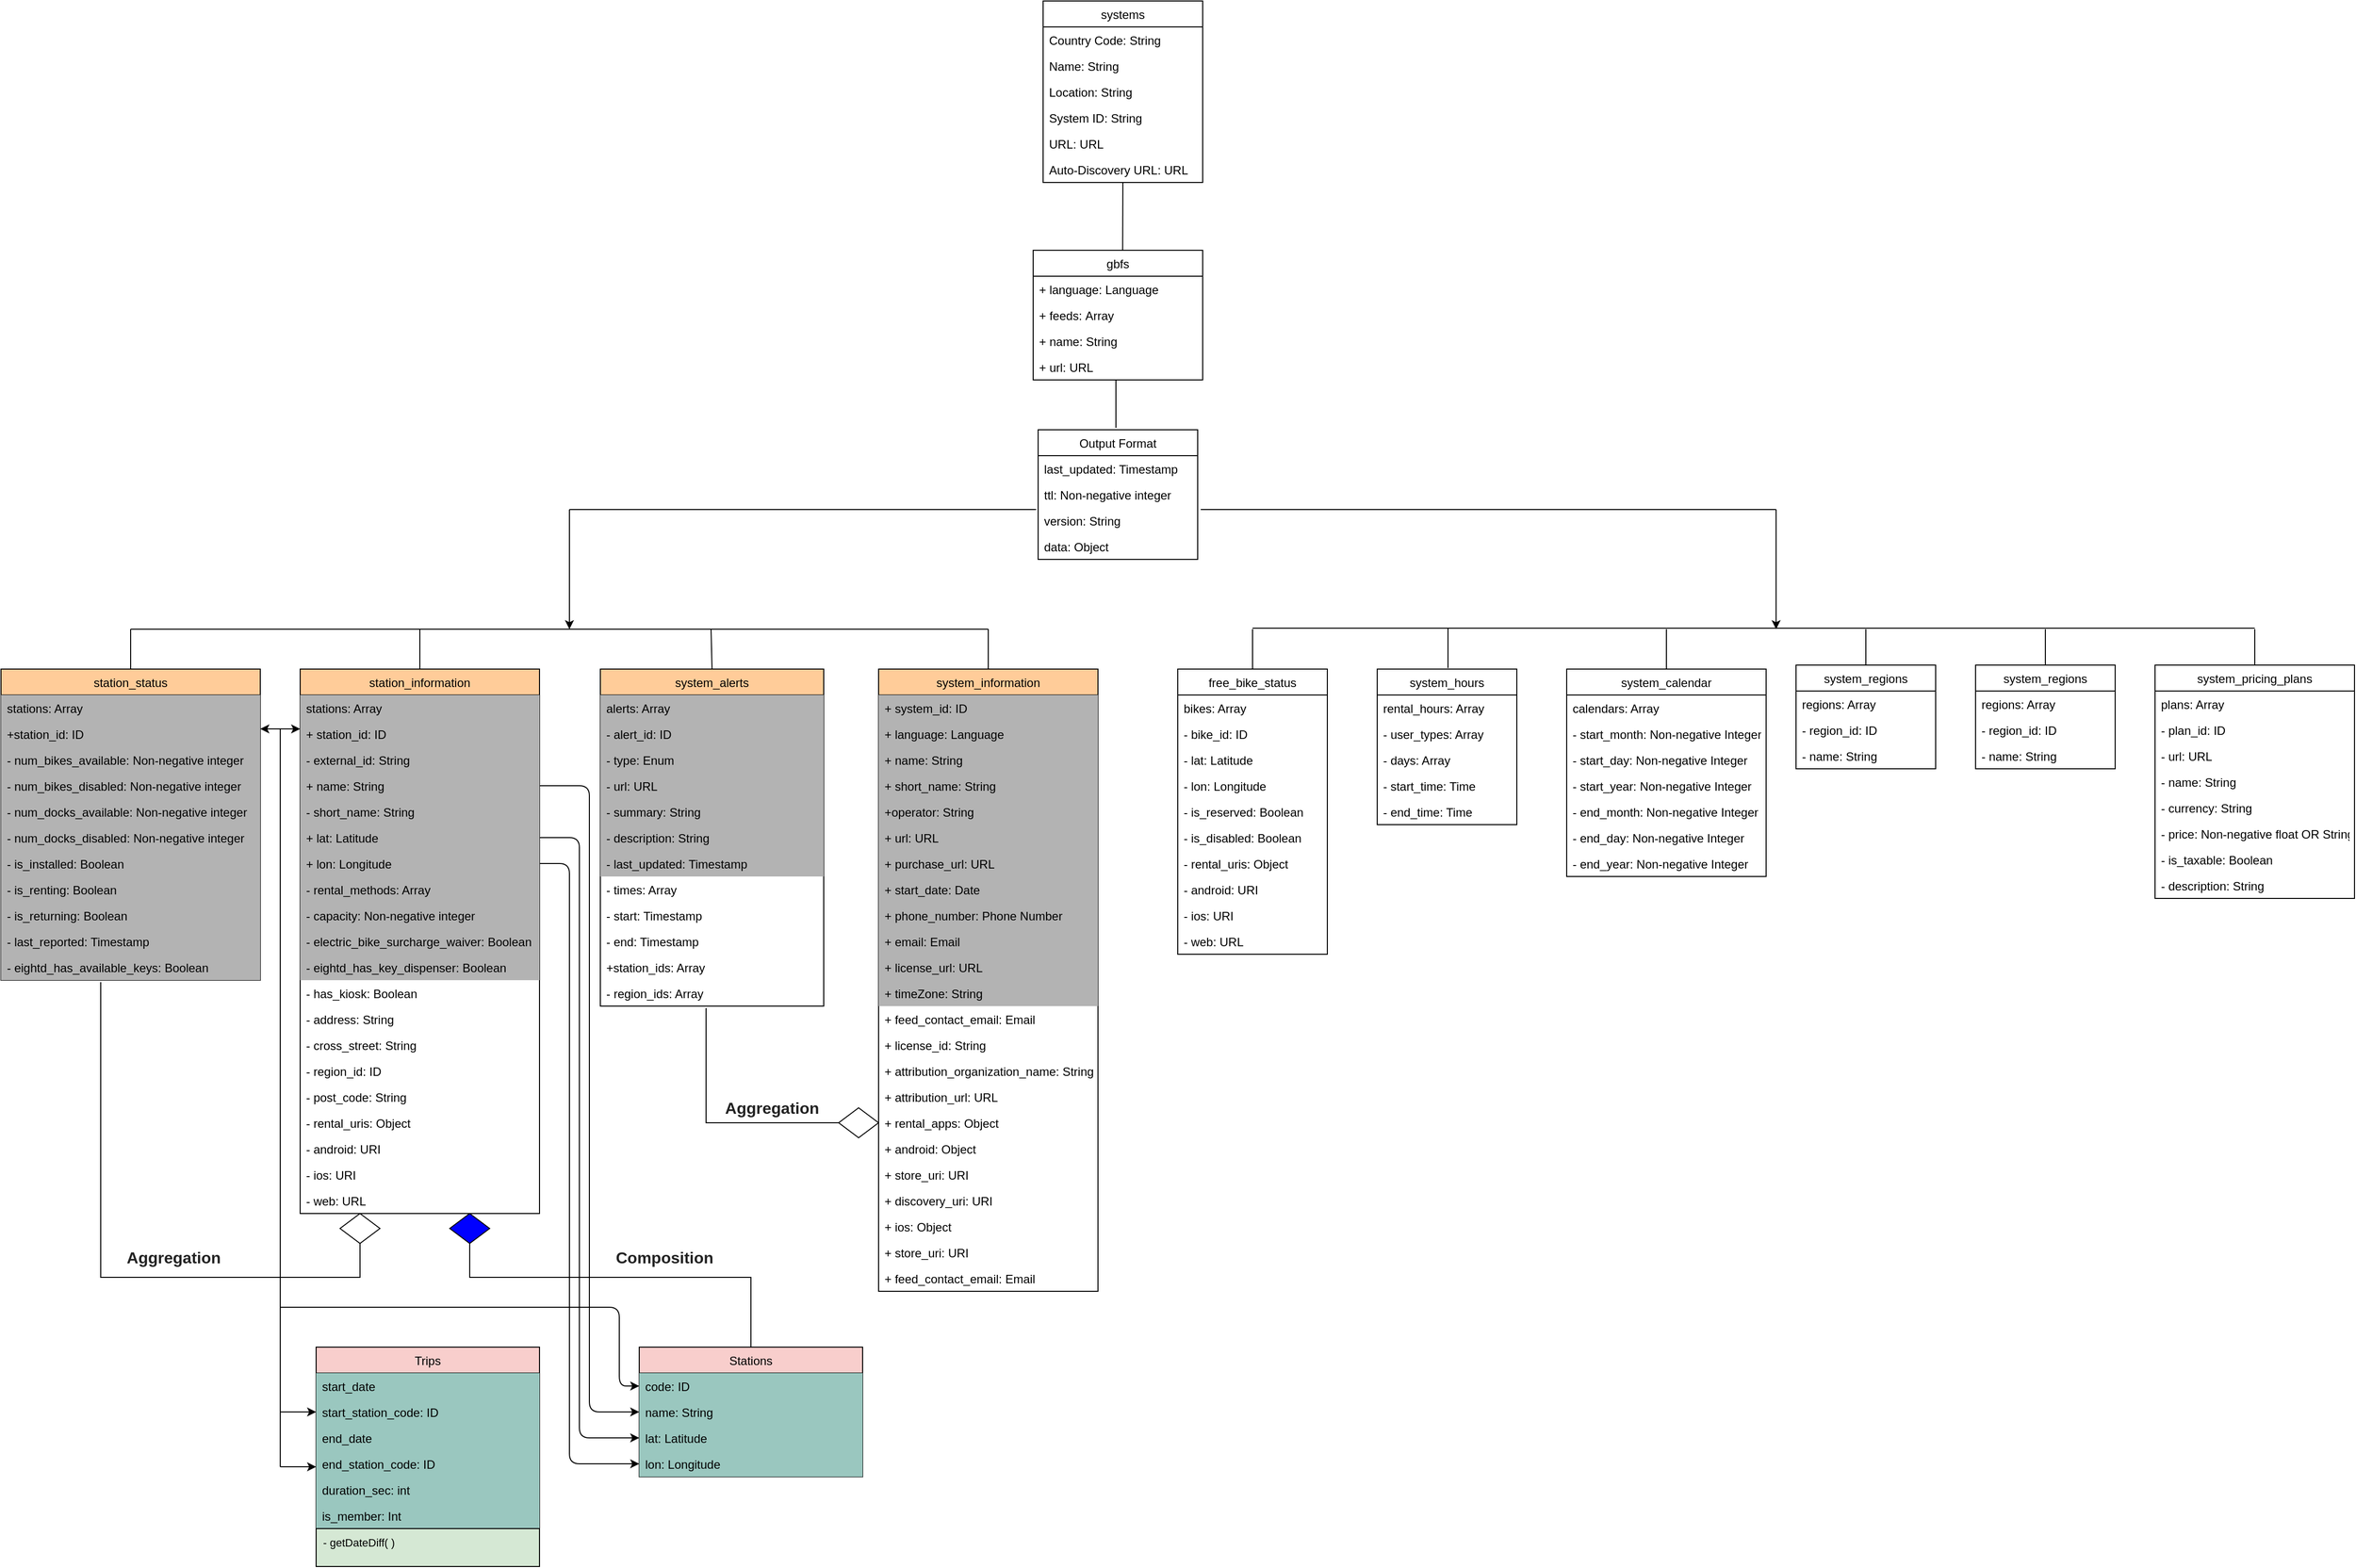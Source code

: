 <mxfile version="13.6.3" type="device"><diagram id="Imh3IpyEBFCUgBlzP2uG" name="Page-1"><mxGraphModel dx="1102" dy="3882" grid="1" gridSize="10" guides="1" tooltips="1" connect="1" arrows="1" fold="1" page="1" pageScale="1" pageWidth="4681" pageHeight="3300" math="0" shadow="0"><root><mxCell id="GLeZzZtBcMGmLtdzOoCR-0"/><mxCell id="GLeZzZtBcMGmLtdzOoCR-1" parent="GLeZzZtBcMGmLtdzOoCR-0"/><mxCell id="HhGMi-HK5Ss_ev4nw1hX-0" value="station_status" style="swimlane;fontStyle=0;childLayout=stackLayout;horizontal=1;startSize=26;fillColor=#FFCC99;horizontalStack=0;resizeParent=1;resizeParentMax=0;resizeLast=0;collapsible=1;marginBottom=0;" parent="GLeZzZtBcMGmLtdzOoCR-1" vertex="1"><mxGeometry x="60" y="560" width="260" height="312" as="geometry"><mxRectangle x="616" y="42" width="112" height="28" as="alternateBounds"/></mxGeometry></mxCell><mxCell id="HhGMi-HK5Ss_ev4nw1hX-1" value="stations: Array" style="text;strokeColor=none;fillColor=#B3B3B3;align=left;verticalAlign=top;spacingLeft=4;spacingRight=4;overflow=hidden;rotatable=0;points=[[0,0.5],[1,0.5]];portConstraint=eastwest;" parent="HhGMi-HK5Ss_ev4nw1hX-0" vertex="1"><mxGeometry y="26" width="260" height="26" as="geometry"/></mxCell><mxCell id="HhGMi-HK5Ss_ev4nw1hX-2" value="+station_id: ID" style="text;strokeColor=none;fillColor=#B3B3B3;align=left;verticalAlign=top;spacingLeft=4;spacingRight=4;overflow=hidden;rotatable=0;points=[[0,0.5],[1,0.5]];portConstraint=eastwest;" parent="HhGMi-HK5Ss_ev4nw1hX-0" vertex="1"><mxGeometry y="52" width="260" height="26" as="geometry"/></mxCell><mxCell id="HhGMi-HK5Ss_ev4nw1hX-3" value="- num_bikes_available: Non-negative integer" style="text;strokeColor=none;fillColor=#B3B3B3;align=left;verticalAlign=top;spacingLeft=4;spacingRight=4;overflow=hidden;rotatable=0;points=[[0,0.5],[1,0.5]];portConstraint=eastwest;" parent="HhGMi-HK5Ss_ev4nw1hX-0" vertex="1"><mxGeometry y="78" width="260" height="26" as="geometry"/></mxCell><mxCell id="HhGMi-HK5Ss_ev4nw1hX-4" value="- num_bikes_disabled: Non-negative integer" style="text;strokeColor=none;fillColor=#B3B3B3;align=left;verticalAlign=top;spacingLeft=4;spacingRight=4;overflow=hidden;rotatable=0;points=[[0,0.5],[1,0.5]];portConstraint=eastwest;" parent="HhGMi-HK5Ss_ev4nw1hX-0" vertex="1"><mxGeometry y="104" width="260" height="26" as="geometry"/></mxCell><mxCell id="HhGMi-HK5Ss_ev4nw1hX-5" value="- num_docks_available: Non-negative integer" style="text;strokeColor=none;fillColor=#B3B3B3;align=left;verticalAlign=top;spacingLeft=4;spacingRight=4;overflow=hidden;rotatable=0;points=[[0,0.5],[1,0.5]];portConstraint=eastwest;" parent="HhGMi-HK5Ss_ev4nw1hX-0" vertex="1"><mxGeometry y="130" width="260" height="26" as="geometry"/></mxCell><mxCell id="HhGMi-HK5Ss_ev4nw1hX-6" value="- num_docks_disabled: Non-negative integer" style="text;strokeColor=none;fillColor=#B3B3B3;align=left;verticalAlign=top;spacingLeft=4;spacingRight=4;overflow=hidden;rotatable=0;points=[[0,0.5],[1,0.5]];portConstraint=eastwest;" parent="HhGMi-HK5Ss_ev4nw1hX-0" vertex="1"><mxGeometry y="156" width="260" height="26" as="geometry"/></mxCell><mxCell id="HhGMi-HK5Ss_ev4nw1hX-7" value="- is_installed: Boolean" style="text;strokeColor=none;fillColor=#B3B3B3;align=left;verticalAlign=top;spacingLeft=4;spacingRight=4;overflow=hidden;rotatable=0;points=[[0,0.5],[1,0.5]];portConstraint=eastwest;" parent="HhGMi-HK5Ss_ev4nw1hX-0" vertex="1"><mxGeometry y="182" width="260" height="26" as="geometry"/></mxCell><mxCell id="HhGMi-HK5Ss_ev4nw1hX-8" value="- is_renting: Boolean" style="text;strokeColor=none;fillColor=#B3B3B3;align=left;verticalAlign=top;spacingLeft=4;spacingRight=4;overflow=hidden;rotatable=0;points=[[0,0.5],[1,0.5]];portConstraint=eastwest;" parent="HhGMi-HK5Ss_ev4nw1hX-0" vertex="1"><mxGeometry y="208" width="260" height="26" as="geometry"/></mxCell><mxCell id="HhGMi-HK5Ss_ev4nw1hX-9" value="- is_returning: Boolean" style="text;strokeColor=none;fillColor=#B3B3B3;align=left;verticalAlign=top;spacingLeft=4;spacingRight=4;overflow=hidden;rotatable=0;points=[[0,0.5],[1,0.5]];portConstraint=eastwest;" parent="HhGMi-HK5Ss_ev4nw1hX-0" vertex="1"><mxGeometry y="234" width="260" height="26" as="geometry"/></mxCell><mxCell id="HhGMi-HK5Ss_ev4nw1hX-10" value="- last_reported: Timestamp" style="text;strokeColor=none;fillColor=#B3B3B3;align=left;verticalAlign=top;spacingLeft=4;spacingRight=4;overflow=hidden;rotatable=0;points=[[0,0.5],[1,0.5]];portConstraint=eastwest;" parent="HhGMi-HK5Ss_ev4nw1hX-0" vertex="1"><mxGeometry y="260" width="260" height="26" as="geometry"/></mxCell><mxCell id="KUsnat_NHS8MIDsjcGVx-23" value="- eightd_has_available_keys: Boolean" style="text;strokeColor=none;fillColor=#B3B3B3;align=left;verticalAlign=top;spacingLeft=4;spacingRight=4;overflow=hidden;rotatable=0;points=[[0,0.5],[1,0.5]];portConstraint=eastwest;" parent="HhGMi-HK5Ss_ev4nw1hX-0" vertex="1"><mxGeometry y="286" width="260" height="26" as="geometry"/></mxCell><mxCell id="CCE_WwXsHmqDDmKjZR5C-0" value="station_information" style="swimlane;fontStyle=0;childLayout=stackLayout;horizontal=1;startSize=26;fillColor=#FFCC99;horizontalStack=0;resizeParent=1;resizeParentMax=0;resizeLast=0;collapsible=1;marginBottom=0;" parent="GLeZzZtBcMGmLtdzOoCR-1" vertex="1"><mxGeometry x="360" y="560" width="240" height="546" as="geometry"><mxRectangle x="470" y="30" width="140" height="28" as="alternateBounds"/></mxGeometry></mxCell><mxCell id="CCE_WwXsHmqDDmKjZR5C-1" value="stations: Array" style="text;strokeColor=none;fillColor=#B3B3B3;align=left;verticalAlign=top;spacingLeft=4;spacingRight=4;overflow=hidden;rotatable=0;points=[[0,0.5],[1,0.5]];portConstraint=eastwest;" parent="CCE_WwXsHmqDDmKjZR5C-0" vertex="1"><mxGeometry y="26" width="240" height="26" as="geometry"/></mxCell><mxCell id="CCE_WwXsHmqDDmKjZR5C-2" value="+ station_id: ID" style="text;strokeColor=none;fillColor=#B3B3B3;align=left;verticalAlign=top;spacingLeft=4;spacingRight=4;overflow=hidden;rotatable=0;points=[[0,0.5],[1,0.5]];portConstraint=eastwest;" parent="CCE_WwXsHmqDDmKjZR5C-0" vertex="1"><mxGeometry y="52" width="240" height="26" as="geometry"/></mxCell><mxCell id="VUwhkSPKHA5YOUi3gkmy-40" value="- external_id: String" style="text;strokeColor=none;fillColor=#B3B3B3;align=left;verticalAlign=top;spacingLeft=4;spacingRight=4;overflow=hidden;rotatable=0;points=[[0,0.5],[1,0.5]];portConstraint=eastwest;" parent="CCE_WwXsHmqDDmKjZR5C-0" vertex="1"><mxGeometry y="78" width="240" height="26" as="geometry"/></mxCell><mxCell id="CCE_WwXsHmqDDmKjZR5C-3" value="+ name: String" style="text;strokeColor=none;fillColor=#B3B3B3;align=left;verticalAlign=top;spacingLeft=4;spacingRight=4;overflow=hidden;rotatable=0;points=[[0,0.5],[1,0.5]];portConstraint=eastwest;" parent="CCE_WwXsHmqDDmKjZR5C-0" vertex="1"><mxGeometry y="104" width="240" height="26" as="geometry"/></mxCell><mxCell id="CCE_WwXsHmqDDmKjZR5C-4" value="- short_name: String" style="text;strokeColor=none;fillColor=#B3B3B3;align=left;verticalAlign=top;spacingLeft=4;spacingRight=4;overflow=hidden;rotatable=0;points=[[0,0.5],[1,0.5]];portConstraint=eastwest;" parent="CCE_WwXsHmqDDmKjZR5C-0" vertex="1"><mxGeometry y="130" width="240" height="26" as="geometry"/></mxCell><mxCell id="CCE_WwXsHmqDDmKjZR5C-5" value="+ lat: Latitude" style="text;strokeColor=none;fillColor=#B3B3B3;align=left;verticalAlign=top;spacingLeft=4;spacingRight=4;overflow=hidden;rotatable=0;points=[[0,0.5],[1,0.5]];portConstraint=eastwest;" parent="CCE_WwXsHmqDDmKjZR5C-0" vertex="1"><mxGeometry y="156" width="240" height="26" as="geometry"/></mxCell><mxCell id="CCE_WwXsHmqDDmKjZR5C-6" value="+ lon: Longitude" style="text;strokeColor=none;fillColor=#B3B3B3;align=left;verticalAlign=top;spacingLeft=4;spacingRight=4;overflow=hidden;rotatable=0;points=[[0,0.5],[1,0.5]];portConstraint=eastwest;" parent="CCE_WwXsHmqDDmKjZR5C-0" vertex="1"><mxGeometry y="182" width="240" height="26" as="geometry"/></mxCell><mxCell id="CCE_WwXsHmqDDmKjZR5C-11" value="- rental_methods: Array" style="text;strokeColor=none;fillColor=#B3B3B3;align=left;verticalAlign=top;spacingLeft=4;spacingRight=4;overflow=hidden;rotatable=0;points=[[0,0.5],[1,0.5]];portConstraint=eastwest;" parent="CCE_WwXsHmqDDmKjZR5C-0" vertex="1"><mxGeometry y="208" width="240" height="26" as="geometry"/></mxCell><mxCell id="CCE_WwXsHmqDDmKjZR5C-12" value="- capacity: Non-negative integer" style="text;strokeColor=none;fillColor=#B3B3B3;align=left;verticalAlign=top;spacingLeft=4;spacingRight=4;overflow=hidden;rotatable=0;points=[[0,0.5],[1,0.5]];portConstraint=eastwest;" parent="CCE_WwXsHmqDDmKjZR5C-0" vertex="1"><mxGeometry y="234" width="240" height="26" as="geometry"/></mxCell><mxCell id="VUwhkSPKHA5YOUi3gkmy-41" value="- electric_bike_surcharge_waiver: Boolean" style="text;strokeColor=none;fillColor=#B3B3B3;align=left;verticalAlign=top;spacingLeft=4;spacingRight=4;overflow=hidden;rotatable=0;points=[[0,0.5],[1,0.5]];portConstraint=eastwest;" parent="CCE_WwXsHmqDDmKjZR5C-0" vertex="1"><mxGeometry y="260" width="240" height="26" as="geometry"/></mxCell><mxCell id="VUwhkSPKHA5YOUi3gkmy-42" value="- eightd_has_key_dispenser: Boolean" style="text;strokeColor=none;fillColor=#B3B3B3;align=left;verticalAlign=top;spacingLeft=4;spacingRight=4;overflow=hidden;rotatable=0;points=[[0,0.5],[1,0.5]];portConstraint=eastwest;" parent="CCE_WwXsHmqDDmKjZR5C-0" vertex="1"><mxGeometry y="286" width="240" height="26" as="geometry"/></mxCell><mxCell id="VUwhkSPKHA5YOUi3gkmy-43" value="- has_kiosk: Boolean" style="text;strokeColor=none;fillColor=none;align=left;verticalAlign=top;spacingLeft=4;spacingRight=4;overflow=hidden;rotatable=0;points=[[0,0.5],[1,0.5]];portConstraint=eastwest;" parent="CCE_WwXsHmqDDmKjZR5C-0" vertex="1"><mxGeometry y="312" width="240" height="26" as="geometry"/></mxCell><mxCell id="CCE_WwXsHmqDDmKjZR5C-7" value="- address: String" style="text;strokeColor=none;fillColor=none;align=left;verticalAlign=top;spacingLeft=4;spacingRight=4;overflow=hidden;rotatable=0;points=[[0,0.5],[1,0.5]];portConstraint=eastwest;" parent="CCE_WwXsHmqDDmKjZR5C-0" vertex="1"><mxGeometry y="338" width="240" height="26" as="geometry"/></mxCell><mxCell id="CCE_WwXsHmqDDmKjZR5C-8" value="- cross_street: String" style="text;strokeColor=none;fillColor=none;align=left;verticalAlign=top;spacingLeft=4;spacingRight=4;overflow=hidden;rotatable=0;points=[[0,0.5],[1,0.5]];portConstraint=eastwest;" parent="CCE_WwXsHmqDDmKjZR5C-0" vertex="1"><mxGeometry y="364" width="240" height="26" as="geometry"/></mxCell><mxCell id="CCE_WwXsHmqDDmKjZR5C-9" value="- region_id: ID" style="text;strokeColor=none;fillColor=none;align=left;verticalAlign=top;spacingLeft=4;spacingRight=4;overflow=hidden;rotatable=0;points=[[0,0.5],[1,0.5]];portConstraint=eastwest;" parent="CCE_WwXsHmqDDmKjZR5C-0" vertex="1"><mxGeometry y="390" width="240" height="26" as="geometry"/></mxCell><mxCell id="CCE_WwXsHmqDDmKjZR5C-10" value="- post_code: String" style="text;strokeColor=none;fillColor=none;align=left;verticalAlign=top;spacingLeft=4;spacingRight=4;overflow=hidden;rotatable=0;points=[[0,0.5],[1,0.5]];portConstraint=eastwest;" parent="CCE_WwXsHmqDDmKjZR5C-0" vertex="1"><mxGeometry y="416" width="240" height="26" as="geometry"/></mxCell><mxCell id="CCE_WwXsHmqDDmKjZR5C-13" value="- rental_uris: Object" style="text;strokeColor=none;fillColor=none;align=left;verticalAlign=top;spacingLeft=4;spacingRight=4;overflow=hidden;rotatable=0;points=[[0,0.5],[1,0.5]];portConstraint=eastwest;" parent="CCE_WwXsHmqDDmKjZR5C-0" vertex="1"><mxGeometry y="442" width="240" height="26" as="geometry"/></mxCell><mxCell id="CCE_WwXsHmqDDmKjZR5C-14" value="- android: URI" style="text;strokeColor=none;fillColor=none;align=left;verticalAlign=top;spacingLeft=4;spacingRight=4;overflow=hidden;rotatable=0;points=[[0,0.5],[1,0.5]];portConstraint=eastwest;" parent="CCE_WwXsHmqDDmKjZR5C-0" vertex="1"><mxGeometry y="468" width="240" height="26" as="geometry"/></mxCell><mxCell id="CCE_WwXsHmqDDmKjZR5C-15" value="- ios: URI" style="text;strokeColor=none;fillColor=none;align=left;verticalAlign=top;spacingLeft=4;spacingRight=4;overflow=hidden;rotatable=0;points=[[0,0.5],[1,0.5]];portConstraint=eastwest;" parent="CCE_WwXsHmqDDmKjZR5C-0" vertex="1"><mxGeometry y="494" width="240" height="26" as="geometry"/></mxCell><mxCell id="CCE_WwXsHmqDDmKjZR5C-16" value="- web: URL" style="text;strokeColor=none;fillColor=none;align=left;verticalAlign=top;spacingLeft=4;spacingRight=4;overflow=hidden;rotatable=0;points=[[0,0.5],[1,0.5]];portConstraint=eastwest;" parent="CCE_WwXsHmqDDmKjZR5C-0" vertex="1"><mxGeometry y="520" width="240" height="26" as="geometry"/></mxCell><mxCell id="mXI7ZUU8cWONen040FMp-0" value="system_alerts" style="swimlane;fontStyle=0;childLayout=stackLayout;horizontal=1;startSize=26;fillColor=#FFCC99;horizontalStack=0;resizeParent=1;resizeParentMax=0;resizeLast=0;collapsible=1;marginBottom=0;" parent="GLeZzZtBcMGmLtdzOoCR-1" vertex="1"><mxGeometry x="661" y="560" width="224" height="338" as="geometry"/></mxCell><mxCell id="mXI7ZUU8cWONen040FMp-1" value="alerts: Array" style="text;strokeColor=none;fillColor=#B3B3B3;align=left;verticalAlign=top;spacingLeft=4;spacingRight=4;overflow=hidden;rotatable=0;points=[[0,0.5],[1,0.5]];portConstraint=eastwest;" parent="mXI7ZUU8cWONen040FMp-0" vertex="1"><mxGeometry y="26" width="224" height="26" as="geometry"/></mxCell><mxCell id="mXI7ZUU8cWONen040FMp-2" value="- alert_id: ID" style="text;strokeColor=none;fillColor=#B3B3B3;align=left;verticalAlign=top;spacingLeft=4;spacingRight=4;overflow=hidden;rotatable=0;points=[[0,0.5],[1,0.5]];portConstraint=eastwest;" parent="mXI7ZUU8cWONen040FMp-0" vertex="1"><mxGeometry y="52" width="224" height="26" as="geometry"/></mxCell><mxCell id="mXI7ZUU8cWONen040FMp-3" value="- type: Enum" style="text;strokeColor=none;fillColor=#B3B3B3;align=left;verticalAlign=top;spacingLeft=4;spacingRight=4;overflow=hidden;rotatable=0;points=[[0,0.5],[1,0.5]];portConstraint=eastwest;" parent="mXI7ZUU8cWONen040FMp-0" vertex="1"><mxGeometry y="78" width="224" height="26" as="geometry"/></mxCell><mxCell id="mXI7ZUU8cWONen040FMp-9" value="- url: URL" style="text;strokeColor=none;fillColor=#B3B3B3;align=left;verticalAlign=top;spacingLeft=4;spacingRight=4;overflow=hidden;rotatable=0;points=[[0,0.5],[1,0.5]];portConstraint=eastwest;" parent="mXI7ZUU8cWONen040FMp-0" vertex="1"><mxGeometry y="104" width="224" height="26" as="geometry"/></mxCell><mxCell id="mXI7ZUU8cWONen040FMp-10" value="- summary: String" style="text;strokeColor=none;fillColor=#B3B3B3;align=left;verticalAlign=top;spacingLeft=4;spacingRight=4;overflow=hidden;rotatable=0;points=[[0,0.5],[1,0.5]];portConstraint=eastwest;" parent="mXI7ZUU8cWONen040FMp-0" vertex="1"><mxGeometry y="130" width="224" height="26" as="geometry"/></mxCell><mxCell id="mXI7ZUU8cWONen040FMp-11" value="- description: String" style="text;strokeColor=none;fillColor=#B3B3B3;align=left;verticalAlign=top;spacingLeft=4;spacingRight=4;overflow=hidden;rotatable=0;points=[[0,0.5],[1,0.5]];portConstraint=eastwest;" parent="mXI7ZUU8cWONen040FMp-0" vertex="1"><mxGeometry y="156" width="224" height="26" as="geometry"/></mxCell><mxCell id="mXI7ZUU8cWONen040FMp-12" value="- last_updated: Timestamp" style="text;strokeColor=none;fillColor=#B3B3B3;align=left;verticalAlign=top;spacingLeft=4;spacingRight=4;overflow=hidden;rotatable=0;points=[[0,0.5],[1,0.5]];portConstraint=eastwest;" parent="mXI7ZUU8cWONen040FMp-0" vertex="1"><mxGeometry y="182" width="224" height="26" as="geometry"/></mxCell><mxCell id="mXI7ZUU8cWONen040FMp-4" value="- times: Array" style="text;strokeColor=none;fillColor=none;align=left;verticalAlign=top;spacingLeft=4;spacingRight=4;overflow=hidden;rotatable=0;points=[[0,0.5],[1,0.5]];portConstraint=eastwest;" parent="mXI7ZUU8cWONen040FMp-0" vertex="1"><mxGeometry y="208" width="224" height="26" as="geometry"/></mxCell><mxCell id="mXI7ZUU8cWONen040FMp-5" value="- start: Timestamp" style="text;strokeColor=none;fillColor=none;align=left;verticalAlign=top;spacingLeft=4;spacingRight=4;overflow=hidden;rotatable=0;points=[[0,0.5],[1,0.5]];portConstraint=eastwest;" parent="mXI7ZUU8cWONen040FMp-0" vertex="1"><mxGeometry y="234" width="224" height="26" as="geometry"/></mxCell><mxCell id="mXI7ZUU8cWONen040FMp-6" value="- end: Timestamp" style="text;strokeColor=none;fillColor=none;align=left;verticalAlign=top;spacingLeft=4;spacingRight=4;overflow=hidden;rotatable=0;points=[[0,0.5],[1,0.5]];portConstraint=eastwest;" parent="mXI7ZUU8cWONen040FMp-0" vertex="1"><mxGeometry y="260" width="224" height="26" as="geometry"/></mxCell><mxCell id="mXI7ZUU8cWONen040FMp-7" value="+station_ids: Array" style="text;strokeColor=none;fillColor=none;align=left;verticalAlign=top;spacingLeft=4;spacingRight=4;overflow=hidden;rotatable=0;points=[[0,0.5],[1,0.5]];portConstraint=eastwest;" parent="mXI7ZUU8cWONen040FMp-0" vertex="1"><mxGeometry y="286" width="224" height="26" as="geometry"/></mxCell><mxCell id="mXI7ZUU8cWONen040FMp-8" value="- region_ids: Array" style="text;strokeColor=none;fillColor=none;align=left;verticalAlign=top;spacingLeft=4;spacingRight=4;overflow=hidden;rotatable=0;points=[[0,0.5],[1,0.5]];portConstraint=eastwest;" parent="mXI7ZUU8cWONen040FMp-0" vertex="1"><mxGeometry y="312" width="224" height="26" as="geometry"/></mxCell><mxCell id="KUsnat_NHS8MIDsjcGVx-0" value="system_information" style="swimlane;fontStyle=0;childLayout=stackLayout;horizontal=1;startSize=26;fillColor=#FFCC99;horizontalStack=0;resizeParent=1;resizeParentMax=0;resizeLast=0;collapsible=1;marginBottom=0;" parent="GLeZzZtBcMGmLtdzOoCR-1" vertex="1"><mxGeometry x="940" y="560" width="220" height="624" as="geometry"><mxRectangle x="480" y="412" width="140" height="26" as="alternateBounds"/></mxGeometry></mxCell><mxCell id="KUsnat_NHS8MIDsjcGVx-1" value="+ system_id: ID" style="text;strokeColor=none;fillColor=#B3B3B3;align=left;verticalAlign=top;spacingLeft=4;spacingRight=4;overflow=hidden;rotatable=0;points=[[0,0.5],[1,0.5]];portConstraint=eastwest;" parent="KUsnat_NHS8MIDsjcGVx-0" vertex="1"><mxGeometry y="26" width="220" height="26" as="geometry"/></mxCell><mxCell id="KUsnat_NHS8MIDsjcGVx-2" value="+ language: Language" style="text;strokeColor=none;fillColor=#B3B3B3;align=left;verticalAlign=top;spacingLeft=4;spacingRight=4;overflow=hidden;rotatable=0;points=[[0,0.5],[1,0.5]];portConstraint=eastwest;" parent="KUsnat_NHS8MIDsjcGVx-0" vertex="1"><mxGeometry y="52" width="220" height="26" as="geometry"/></mxCell><mxCell id="KUsnat_NHS8MIDsjcGVx-3" value="+ name: String" style="text;strokeColor=none;fillColor=#B3B3B3;align=left;verticalAlign=top;spacingLeft=4;spacingRight=4;overflow=hidden;rotatable=0;points=[[0,0.5],[1,0.5]];portConstraint=eastwest;" parent="KUsnat_NHS8MIDsjcGVx-0" vertex="1"><mxGeometry y="78" width="220" height="26" as="geometry"/></mxCell><mxCell id="KUsnat_NHS8MIDsjcGVx-4" value="+ short_name: String" style="text;strokeColor=none;fillColor=#B3B3B3;align=left;verticalAlign=top;spacingLeft=4;spacingRight=4;overflow=hidden;rotatable=0;points=[[0,0.5],[1,0.5]];portConstraint=eastwest;" parent="KUsnat_NHS8MIDsjcGVx-0" vertex="1"><mxGeometry y="104" width="220" height="26" as="geometry"/></mxCell><mxCell id="KUsnat_NHS8MIDsjcGVx-5" value="+operator: String" style="text;strokeColor=none;fillColor=#B3B3B3;align=left;verticalAlign=top;spacingLeft=4;spacingRight=4;overflow=hidden;rotatable=0;points=[[0,0.5],[1,0.5]];portConstraint=eastwest;" parent="KUsnat_NHS8MIDsjcGVx-0" vertex="1"><mxGeometry y="130" width="220" height="26" as="geometry"/></mxCell><mxCell id="KUsnat_NHS8MIDsjcGVx-6" value="+ url: URL" style="text;strokeColor=none;fillColor=#B3B3B3;align=left;verticalAlign=top;spacingLeft=4;spacingRight=4;overflow=hidden;rotatable=0;points=[[0,0.5],[1,0.5]];portConstraint=eastwest;" parent="KUsnat_NHS8MIDsjcGVx-0" vertex="1"><mxGeometry y="156" width="220" height="26" as="geometry"/></mxCell><mxCell id="KUsnat_NHS8MIDsjcGVx-7" value="+ purchase_url: URL" style="text;strokeColor=none;fillColor=#B3B3B3;align=left;verticalAlign=top;spacingLeft=4;spacingRight=4;overflow=hidden;rotatable=0;points=[[0,0.5],[1,0.5]];portConstraint=eastwest;" parent="KUsnat_NHS8MIDsjcGVx-0" vertex="1"><mxGeometry y="182" width="220" height="26" as="geometry"/></mxCell><mxCell id="KUsnat_NHS8MIDsjcGVx-8" value="+ start_date: Date" style="text;strokeColor=none;fillColor=#B3B3B3;align=left;verticalAlign=top;spacingLeft=4;spacingRight=4;overflow=hidden;rotatable=0;points=[[0,0.5],[1,0.5]];portConstraint=eastwest;" parent="KUsnat_NHS8MIDsjcGVx-0" vertex="1"><mxGeometry y="208" width="220" height="26" as="geometry"/></mxCell><mxCell id="KUsnat_NHS8MIDsjcGVx-9" value="+ phone_number: Phone Number&#10;" style="text;strokeColor=none;fillColor=#B3B3B3;align=left;verticalAlign=top;spacingLeft=4;spacingRight=4;overflow=hidden;rotatable=0;points=[[0,0.5],[1,0.5]];portConstraint=eastwest;" parent="KUsnat_NHS8MIDsjcGVx-0" vertex="1"><mxGeometry y="234" width="220" height="26" as="geometry"/></mxCell><mxCell id="KUsnat_NHS8MIDsjcGVx-10" value="+ email: Email" style="text;strokeColor=none;fillColor=#B3B3B3;align=left;verticalAlign=top;spacingLeft=4;spacingRight=4;overflow=hidden;rotatable=0;points=[[0,0.5],[1,0.5]];portConstraint=eastwest;" parent="KUsnat_NHS8MIDsjcGVx-0" vertex="1"><mxGeometry y="260" width="220" height="26" as="geometry"/></mxCell><mxCell id="KUsnat_NHS8MIDsjcGVx-13" value="+ license_url: URL" style="text;strokeColor=none;fillColor=#B3B3B3;align=left;verticalAlign=top;spacingLeft=4;spacingRight=4;overflow=hidden;rotatable=0;points=[[0,0.5],[1,0.5]];portConstraint=eastwest;" parent="KUsnat_NHS8MIDsjcGVx-0" vertex="1"><mxGeometry y="286" width="220" height="26" as="geometry"/></mxCell><mxCell id="KUsnat_NHS8MIDsjcGVx-22" value="+ timeZone: String" style="text;strokeColor=none;fillColor=#B3B3B3;align=left;verticalAlign=top;spacingLeft=4;spacingRight=4;overflow=hidden;rotatable=0;points=[[0,0.5],[1,0.5]];portConstraint=eastwest;" parent="KUsnat_NHS8MIDsjcGVx-0" vertex="1"><mxGeometry y="312" width="220" height="26" as="geometry"/></mxCell><mxCell id="KUsnat_NHS8MIDsjcGVx-11" value="+ feed_contact_email: Email" style="text;strokeColor=none;fillColor=none;align=left;verticalAlign=top;spacingLeft=4;spacingRight=4;overflow=hidden;rotatable=0;points=[[0,0.5],[1,0.5]];portConstraint=eastwest;" parent="KUsnat_NHS8MIDsjcGVx-0" vertex="1"><mxGeometry y="338" width="220" height="26" as="geometry"/></mxCell><mxCell id="KUsnat_NHS8MIDsjcGVx-12" value="+ license_id: String" style="text;strokeColor=none;fillColor=none;align=left;verticalAlign=top;spacingLeft=4;spacingRight=4;overflow=hidden;rotatable=0;points=[[0,0.5],[1,0.5]];portConstraint=eastwest;" parent="KUsnat_NHS8MIDsjcGVx-0" vertex="1"><mxGeometry y="364" width="220" height="26" as="geometry"/></mxCell><mxCell id="KUsnat_NHS8MIDsjcGVx-14" value="+ attribution_organization_name: String" style="text;strokeColor=none;fillColor=none;align=left;verticalAlign=top;spacingLeft=4;spacingRight=4;overflow=hidden;rotatable=0;points=[[0,0.5],[1,0.5]];portConstraint=eastwest;" parent="KUsnat_NHS8MIDsjcGVx-0" vertex="1"><mxGeometry y="390" width="220" height="26" as="geometry"/></mxCell><mxCell id="KUsnat_NHS8MIDsjcGVx-15" value="+ attribution_url: URL" style="text;strokeColor=none;fillColor=none;align=left;verticalAlign=top;spacingLeft=4;spacingRight=4;overflow=hidden;rotatable=0;points=[[0,0.5],[1,0.5]];portConstraint=eastwest;" parent="KUsnat_NHS8MIDsjcGVx-0" vertex="1"><mxGeometry y="416" width="220" height="26" as="geometry"/></mxCell><mxCell id="KUsnat_NHS8MIDsjcGVx-16" value="+ rental_apps: Object" style="text;strokeColor=none;fillColor=none;align=left;verticalAlign=top;spacingLeft=4;spacingRight=4;overflow=hidden;rotatable=0;points=[[0,0.5],[1,0.5]];portConstraint=eastwest;" parent="KUsnat_NHS8MIDsjcGVx-0" vertex="1"><mxGeometry y="442" width="220" height="26" as="geometry"/></mxCell><mxCell id="KUsnat_NHS8MIDsjcGVx-17" value="+ android: Object" style="text;strokeColor=none;fillColor=none;align=left;verticalAlign=top;spacingLeft=4;spacingRight=4;overflow=hidden;rotatable=0;points=[[0,0.5],[1,0.5]];portConstraint=eastwest;" parent="KUsnat_NHS8MIDsjcGVx-0" vertex="1"><mxGeometry y="468" width="220" height="26" as="geometry"/></mxCell><mxCell id="KUsnat_NHS8MIDsjcGVx-18" value="+ store_uri: URI" style="text;strokeColor=none;fillColor=none;align=left;verticalAlign=top;spacingLeft=4;spacingRight=4;overflow=hidden;rotatable=0;points=[[0,0.5],[1,0.5]];portConstraint=eastwest;" parent="KUsnat_NHS8MIDsjcGVx-0" vertex="1"><mxGeometry y="494" width="220" height="26" as="geometry"/></mxCell><mxCell id="KUsnat_NHS8MIDsjcGVx-19" value="+ discovery_uri: URI" style="text;strokeColor=none;fillColor=none;align=left;verticalAlign=top;spacingLeft=4;spacingRight=4;overflow=hidden;rotatable=0;points=[[0,0.5],[1,0.5]];portConstraint=eastwest;" parent="KUsnat_NHS8MIDsjcGVx-0" vertex="1"><mxGeometry y="520" width="220" height="26" as="geometry"/></mxCell><mxCell id="KUsnat_NHS8MIDsjcGVx-20" value="+ ios: Object" style="text;strokeColor=none;fillColor=none;align=left;verticalAlign=top;spacingLeft=4;spacingRight=4;overflow=hidden;rotatable=0;points=[[0,0.5],[1,0.5]];portConstraint=eastwest;" parent="KUsnat_NHS8MIDsjcGVx-0" vertex="1"><mxGeometry y="546" width="220" height="26" as="geometry"/></mxCell><mxCell id="KUsnat_NHS8MIDsjcGVx-21" value="+ store_uri: URI" style="text;strokeColor=none;fillColor=none;align=left;verticalAlign=top;spacingLeft=4;spacingRight=4;overflow=hidden;rotatable=0;points=[[0,0.5],[1,0.5]];portConstraint=eastwest;" parent="KUsnat_NHS8MIDsjcGVx-0" vertex="1"><mxGeometry y="572" width="220" height="26" as="geometry"/></mxCell><mxCell id="VUwhkSPKHA5YOUi3gkmy-44" value="+ feed_contact_email: Email" style="text;strokeColor=none;fillColor=none;align=left;verticalAlign=top;spacingLeft=4;spacingRight=4;overflow=hidden;rotatable=0;points=[[0,0.5],[1,0.5]];portConstraint=eastwest;" parent="KUsnat_NHS8MIDsjcGVx-0" vertex="1"><mxGeometry y="598" width="220" height="26" as="geometry"/></mxCell><mxCell id="VUwhkSPKHA5YOUi3gkmy-1" value="" style="endArrow=none;html=1;" parent="GLeZzZtBcMGmLtdzOoCR-1" edge="1"><mxGeometry width="50" height="50" relative="1" as="geometry"><mxPoint x="190" y="520" as="sourcePoint"/><mxPoint x="1050" y="520" as="targetPoint"/></mxGeometry></mxCell><mxCell id="VUwhkSPKHA5YOUi3gkmy-48" value="" style="endArrow=none;html=1;exitX=0.5;exitY=0;exitDx=0;exitDy=0;" parent="GLeZzZtBcMGmLtdzOoCR-1" source="HhGMi-HK5Ss_ev4nw1hX-0" edge="1"><mxGeometry width="50" height="50" relative="1" as="geometry"><mxPoint x="140" y="570" as="sourcePoint"/><mxPoint x="190" y="520" as="targetPoint"/></mxGeometry></mxCell><mxCell id="VUwhkSPKHA5YOUi3gkmy-49" value="" style="endArrow=none;html=1;exitX=0.5;exitY=0;exitDx=0;exitDy=0;" parent="GLeZzZtBcMGmLtdzOoCR-1" source="CCE_WwXsHmqDDmKjZR5C-0" edge="1"><mxGeometry width="50" height="50" relative="1" as="geometry"><mxPoint x="320" y="460" as="sourcePoint"/><mxPoint x="480" y="520" as="targetPoint"/></mxGeometry></mxCell><mxCell id="VUwhkSPKHA5YOUi3gkmy-50" value="" style="endArrow=none;html=1;entryX=0.5;entryY=0;entryDx=0;entryDy=0;" parent="GLeZzZtBcMGmLtdzOoCR-1" target="mXI7ZUU8cWONen040FMp-0" edge="1"><mxGeometry width="50" height="50" relative="1" as="geometry"><mxPoint x="772" y="520" as="sourcePoint"/><mxPoint x="660" y="650" as="targetPoint"/></mxGeometry></mxCell><mxCell id="VUwhkSPKHA5YOUi3gkmy-51" value="" style="endArrow=none;html=1;" parent="GLeZzZtBcMGmLtdzOoCR-1" edge="1"><mxGeometry width="50" height="50" relative="1" as="geometry"><mxPoint x="1050" y="520" as="sourcePoint"/><mxPoint x="1050" y="560" as="targetPoint"/></mxGeometry></mxCell><mxCell id="VUwhkSPKHA5YOUi3gkmy-79" value="" style="endArrow=none;html=1;fillColor=#CCE5FF;" parent="GLeZzZtBcMGmLtdzOoCR-1" edge="1"><mxGeometry width="50" height="50" relative="1" as="geometry"><mxPoint x="340" y="620" as="sourcePoint"/><mxPoint x="340" y="1360" as="targetPoint"/></mxGeometry></mxCell><mxCell id="x-ADptCvH06x9yp3jSeC-9" value="" style="endArrow=classic;startArrow=classic;html=1;" parent="GLeZzZtBcMGmLtdzOoCR-1" edge="1"><mxGeometry width="50" height="50" relative="1" as="geometry"><mxPoint x="320" y="620" as="sourcePoint"/><mxPoint x="360" y="620" as="targetPoint"/></mxGeometry></mxCell><mxCell id="nvm9F3YDZ7zueMdKajR6-81" value="" style="endArrow=none;html=1;fillColor=#B3B3B3;" parent="GLeZzZtBcMGmLtdzOoCR-1" edge="1"><mxGeometry width="50" height="50" relative="1" as="geometry"><mxPoint x="2320" y="519" as="sourcePoint"/><mxPoint x="1315" y="519" as="targetPoint"/></mxGeometry></mxCell><mxCell id="nvm9F3YDZ7zueMdKajR6-84" value="" style="endArrow=none;html=1;fillColor=#B3B3B3;exitX=0.5;exitY=0;exitDx=0;exitDy=0;" parent="GLeZzZtBcMGmLtdzOoCR-1" source="nvm9F3YDZ7zueMdKajR6-1" edge="1"><mxGeometry width="50" height="50" relative="1" as="geometry"><mxPoint x="1470" y="600" as="sourcePoint"/><mxPoint x="1315" y="520" as="targetPoint"/></mxGeometry></mxCell><mxCell id="nvm9F3YDZ7zueMdKajR6-85" value="" style="endArrow=none;html=1;fillColor=#B3B3B3;exitX=0.5;exitY=0;exitDx=0;exitDy=0;" parent="GLeZzZtBcMGmLtdzOoCR-1" edge="1"><mxGeometry width="50" height="50" relative="1" as="geometry"><mxPoint x="1511" y="559" as="sourcePoint"/><mxPoint x="1511" y="519" as="targetPoint"/></mxGeometry></mxCell><mxCell id="nvm9F3YDZ7zueMdKajR6-89" value="" style="endArrow=none;html=1;fillColor=#B3B3B3;exitX=0.5;exitY=0;exitDx=0;exitDy=0;exitPerimeter=0;" parent="GLeZzZtBcMGmLtdzOoCR-1" source="nvm9F3YDZ7zueMdKajR6-28" edge="1"><mxGeometry width="50" height="50" relative="1" as="geometry"><mxPoint x="2200" y="555" as="sourcePoint"/><mxPoint x="1930" y="520" as="targetPoint"/></mxGeometry></mxCell><mxCell id="nvm9F3YDZ7zueMdKajR6-95" value="" style="endArrow=none;html=1;fillColor=#B3B3B3;exitX=0.5;exitY=0;exitDx=0;exitDy=0;" parent="GLeZzZtBcMGmLtdzOoCR-1" source="nvm9F3YDZ7zueMdKajR6-34" edge="1"><mxGeometry width="50" height="50" relative="1" as="geometry"><mxPoint x="2130" y="540" as="sourcePoint"/><mxPoint x="2110" y="520" as="targetPoint"/></mxGeometry></mxCell><mxCell id="nvm9F3YDZ7zueMdKajR6-96" value="" style="endArrow=none;html=1;fillColor=#B3B3B3;exitX=0.5;exitY=0;exitDx=0;exitDy=0;" parent="GLeZzZtBcMGmLtdzOoCR-1" source="nvm9F3YDZ7zueMdKajR6-38" edge="1"><mxGeometry width="50" height="50" relative="1" as="geometry"><mxPoint x="2470" y="540" as="sourcePoint"/><mxPoint x="2320" y="520" as="targetPoint"/></mxGeometry></mxCell><mxCell id="nvm9F3YDZ7zueMdKajR6-12" value="system_hours" style="swimlane;fontStyle=0;childLayout=stackLayout;horizontal=1;startSize=26;fillColor=none;horizontalStack=0;resizeParent=1;resizeParentMax=0;resizeLast=0;collapsible=1;marginBottom=0;" parent="GLeZzZtBcMGmLtdzOoCR-1" vertex="1"><mxGeometry x="1440" y="560" width="140" height="156" as="geometry"/></mxCell><mxCell id="nvm9F3YDZ7zueMdKajR6-14" value="rental_hours: Array" style="text;strokeColor=none;fillColor=none;align=left;verticalAlign=top;spacingLeft=4;spacingRight=4;overflow=hidden;rotatable=0;points=[[0,0.5],[1,0.5]];portConstraint=eastwest;" parent="nvm9F3YDZ7zueMdKajR6-12" vertex="1"><mxGeometry y="26" width="140" height="26" as="geometry"/></mxCell><mxCell id="nvm9F3YDZ7zueMdKajR6-15" value="- user_types: Array" style="text;strokeColor=none;fillColor=none;align=left;verticalAlign=top;spacingLeft=4;spacingRight=4;overflow=hidden;rotatable=0;points=[[0,0.5],[1,0.5]];portConstraint=eastwest;" parent="nvm9F3YDZ7zueMdKajR6-12" vertex="1"><mxGeometry y="52" width="140" height="26" as="geometry"/></mxCell><mxCell id="nvm9F3YDZ7zueMdKajR6-16" value="- days: Array" style="text;strokeColor=none;fillColor=none;align=left;verticalAlign=top;spacingLeft=4;spacingRight=4;overflow=hidden;rotatable=0;points=[[0,0.5],[1,0.5]];portConstraint=eastwest;" parent="nvm9F3YDZ7zueMdKajR6-12" vertex="1"><mxGeometry y="78" width="140" height="26" as="geometry"/></mxCell><mxCell id="nvm9F3YDZ7zueMdKajR6-17" value="- start_time: Time" style="text;strokeColor=none;fillColor=none;align=left;verticalAlign=top;spacingLeft=4;spacingRight=4;overflow=hidden;rotatable=0;points=[[0,0.5],[1,0.5]];portConstraint=eastwest;" parent="nvm9F3YDZ7zueMdKajR6-12" vertex="1"><mxGeometry y="104" width="140" height="26" as="geometry"/></mxCell><mxCell id="nvm9F3YDZ7zueMdKajR6-18" value="- end_time: Time" style="text;strokeColor=none;fillColor=none;align=left;verticalAlign=top;spacingLeft=4;spacingRight=4;overflow=hidden;rotatable=0;points=[[0,0.5],[1,0.5]];portConstraint=eastwest;" parent="nvm9F3YDZ7zueMdKajR6-12" vertex="1"><mxGeometry y="130" width="140" height="26" as="geometry"/></mxCell><mxCell id="nvm9F3YDZ7zueMdKajR6-1" value="free_bike_status" style="swimlane;fontStyle=0;childLayout=stackLayout;horizontal=1;startSize=26;fillColor=none;horizontalStack=0;resizeParent=1;resizeParentMax=0;resizeLast=0;collapsible=1;marginBottom=0;" parent="GLeZzZtBcMGmLtdzOoCR-1" vertex="1"><mxGeometry x="1240" y="560" width="150" height="286" as="geometry"><mxRectangle x="28" y="436" width="126" height="28" as="alternateBounds"/></mxGeometry></mxCell><mxCell id="nvm9F3YDZ7zueMdKajR6-2" value="bikes: Array" style="text;strokeColor=none;fillColor=none;align=left;verticalAlign=top;spacingLeft=4;spacingRight=4;overflow=hidden;rotatable=0;points=[[0,0.5],[1,0.5]];portConstraint=eastwest;" parent="nvm9F3YDZ7zueMdKajR6-1" vertex="1"><mxGeometry y="26" width="150" height="26" as="geometry"/></mxCell><mxCell id="nvm9F3YDZ7zueMdKajR6-3" value="- bike_id: ID" style="text;strokeColor=none;fillColor=none;align=left;verticalAlign=top;spacingLeft=4;spacingRight=4;overflow=hidden;rotatable=0;points=[[0,0.5],[1,0.5]];portConstraint=eastwest;" parent="nvm9F3YDZ7zueMdKajR6-1" vertex="1"><mxGeometry y="52" width="150" height="26" as="geometry"/></mxCell><mxCell id="nvm9F3YDZ7zueMdKajR6-4" value="- lat: Latitude" style="text;strokeColor=none;fillColor=none;align=left;verticalAlign=top;spacingLeft=4;spacingRight=4;overflow=hidden;rotatable=0;points=[[0,0.5],[1,0.5]];portConstraint=eastwest;" parent="nvm9F3YDZ7zueMdKajR6-1" vertex="1"><mxGeometry y="78" width="150" height="26" as="geometry"/></mxCell><mxCell id="nvm9F3YDZ7zueMdKajR6-5" value="- lon: Longitude" style="text;strokeColor=none;fillColor=none;align=left;verticalAlign=top;spacingLeft=4;spacingRight=4;overflow=hidden;rotatable=0;points=[[0,0.5],[1,0.5]];portConstraint=eastwest;" parent="nvm9F3YDZ7zueMdKajR6-1" vertex="1"><mxGeometry y="104" width="150" height="26" as="geometry"/></mxCell><mxCell id="nvm9F3YDZ7zueMdKajR6-6" value="- is_reserved: Boolean" style="text;strokeColor=none;fillColor=none;align=left;verticalAlign=top;spacingLeft=4;spacingRight=4;overflow=hidden;rotatable=0;points=[[0,0.5],[1,0.5]];portConstraint=eastwest;" parent="nvm9F3YDZ7zueMdKajR6-1" vertex="1"><mxGeometry y="130" width="150" height="26" as="geometry"/></mxCell><mxCell id="nvm9F3YDZ7zueMdKajR6-7" value="- is_disabled: Boolean" style="text;strokeColor=none;fillColor=none;align=left;verticalAlign=top;spacingLeft=4;spacingRight=4;overflow=hidden;rotatable=0;points=[[0,0.5],[1,0.5]];portConstraint=eastwest;" parent="nvm9F3YDZ7zueMdKajR6-1" vertex="1"><mxGeometry y="156" width="150" height="26" as="geometry"/></mxCell><mxCell id="nvm9F3YDZ7zueMdKajR6-8" value="- rental_uris: Object" style="text;strokeColor=none;fillColor=none;align=left;verticalAlign=top;spacingLeft=4;spacingRight=4;overflow=hidden;rotatable=0;points=[[0,0.5],[1,0.5]];portConstraint=eastwest;" parent="nvm9F3YDZ7zueMdKajR6-1" vertex="1"><mxGeometry y="182" width="150" height="26" as="geometry"/></mxCell><mxCell id="nvm9F3YDZ7zueMdKajR6-9" value="- android: URI" style="text;strokeColor=none;fillColor=none;align=left;verticalAlign=top;spacingLeft=4;spacingRight=4;overflow=hidden;rotatable=0;points=[[0,0.5],[1,0.5]];portConstraint=eastwest;" parent="nvm9F3YDZ7zueMdKajR6-1" vertex="1"><mxGeometry y="208" width="150" height="26" as="geometry"/></mxCell><mxCell id="nvm9F3YDZ7zueMdKajR6-10" value="- ios: URI" style="text;strokeColor=none;fillColor=none;align=left;verticalAlign=top;spacingLeft=4;spacingRight=4;overflow=hidden;rotatable=0;points=[[0,0.5],[1,0.5]];portConstraint=eastwest;" parent="nvm9F3YDZ7zueMdKajR6-1" vertex="1"><mxGeometry y="234" width="150" height="26" as="geometry"/></mxCell><mxCell id="nvm9F3YDZ7zueMdKajR6-11" value="- web: URL" style="text;strokeColor=none;fillColor=none;align=left;verticalAlign=top;spacingLeft=4;spacingRight=4;overflow=hidden;rotatable=0;points=[[0,0.5],[1,0.5]];portConstraint=eastwest;" parent="nvm9F3YDZ7zueMdKajR6-1" vertex="1"><mxGeometry y="260" width="150" height="26" as="geometry"/></mxCell><mxCell id="nvm9F3YDZ7zueMdKajR6-28" value="system_regions" style="swimlane;fontStyle=0;childLayout=stackLayout;horizontal=1;startSize=26;fillColor=none;horizontalStack=0;resizeParent=1;resizeParentMax=0;resizeLast=0;collapsible=1;marginBottom=0;" parent="GLeZzZtBcMGmLtdzOoCR-1" vertex="1"><mxGeometry x="1860" y="556" width="140" height="104" as="geometry"/></mxCell><mxCell id="nvm9F3YDZ7zueMdKajR6-29" value="regions: Array" style="text;strokeColor=none;fillColor=none;align=left;verticalAlign=top;spacingLeft=4;spacingRight=4;overflow=hidden;rotatable=0;points=[[0,0.5],[1,0.5]];portConstraint=eastwest;" parent="nvm9F3YDZ7zueMdKajR6-28" vertex="1"><mxGeometry y="26" width="140" height="26" as="geometry"/></mxCell><mxCell id="nvm9F3YDZ7zueMdKajR6-30" value="- region_id: ID" style="text;strokeColor=none;fillColor=none;align=left;verticalAlign=top;spacingLeft=4;spacingRight=4;overflow=hidden;rotatable=0;points=[[0,0.5],[1,0.5]];portConstraint=eastwest;" parent="nvm9F3YDZ7zueMdKajR6-28" vertex="1"><mxGeometry y="52" width="140" height="26" as="geometry"/></mxCell><mxCell id="nvm9F3YDZ7zueMdKajR6-31" value="- name: String" style="text;strokeColor=none;fillColor=none;align=left;verticalAlign=top;spacingLeft=4;spacingRight=4;overflow=hidden;rotatable=0;points=[[0,0.5],[1,0.5]];portConstraint=eastwest;" parent="nvm9F3YDZ7zueMdKajR6-28" vertex="1"><mxGeometry y="78" width="140" height="26" as="geometry"/></mxCell><mxCell id="nvm9F3YDZ7zueMdKajR6-34" value="system_regions" style="swimlane;fontStyle=0;childLayout=stackLayout;horizontal=1;startSize=26;fillColor=none;horizontalStack=0;resizeParent=1;resizeParentMax=0;resizeLast=0;collapsible=1;marginBottom=0;" parent="GLeZzZtBcMGmLtdzOoCR-1" vertex="1"><mxGeometry x="2040" y="556" width="140" height="104" as="geometry"/></mxCell><mxCell id="nvm9F3YDZ7zueMdKajR6-35" value="regions: Array" style="text;strokeColor=none;fillColor=none;align=left;verticalAlign=top;spacingLeft=4;spacingRight=4;overflow=hidden;rotatable=0;points=[[0,0.5],[1,0.5]];portConstraint=eastwest;" parent="nvm9F3YDZ7zueMdKajR6-34" vertex="1"><mxGeometry y="26" width="140" height="26" as="geometry"/></mxCell><mxCell id="nvm9F3YDZ7zueMdKajR6-36" value="- region_id: ID" style="text;strokeColor=none;fillColor=none;align=left;verticalAlign=top;spacingLeft=4;spacingRight=4;overflow=hidden;rotatable=0;points=[[0,0.5],[1,0.5]];portConstraint=eastwest;" parent="nvm9F3YDZ7zueMdKajR6-34" vertex="1"><mxGeometry y="52" width="140" height="26" as="geometry"/></mxCell><mxCell id="nvm9F3YDZ7zueMdKajR6-37" value="- name: String" style="text;strokeColor=none;fillColor=none;align=left;verticalAlign=top;spacingLeft=4;spacingRight=4;overflow=hidden;rotatable=0;points=[[0,0.5],[1,0.5]];portConstraint=eastwest;" parent="nvm9F3YDZ7zueMdKajR6-34" vertex="1"><mxGeometry y="78" width="140" height="26" as="geometry"/></mxCell><mxCell id="nvm9F3YDZ7zueMdKajR6-38" value="system_pricing_plans" style="swimlane;fontStyle=0;childLayout=stackLayout;horizontal=1;startSize=26;fillColor=none;horizontalStack=0;resizeParent=1;resizeParentMax=0;resizeLast=0;collapsible=1;marginBottom=0;" parent="GLeZzZtBcMGmLtdzOoCR-1" vertex="1"><mxGeometry x="2220" y="556" width="200" height="234" as="geometry"/></mxCell><mxCell id="nvm9F3YDZ7zueMdKajR6-39" value="plans: Array" style="text;strokeColor=none;fillColor=none;align=left;verticalAlign=top;spacingLeft=4;spacingRight=4;overflow=hidden;rotatable=0;points=[[0,0.5],[1,0.5]];portConstraint=eastwest;" parent="nvm9F3YDZ7zueMdKajR6-38" vertex="1"><mxGeometry y="26" width="200" height="26" as="geometry"/></mxCell><mxCell id="nvm9F3YDZ7zueMdKajR6-40" value="- plan_id: ID" style="text;strokeColor=none;fillColor=none;align=left;verticalAlign=top;spacingLeft=4;spacingRight=4;overflow=hidden;rotatable=0;points=[[0,0.5],[1,0.5]];portConstraint=eastwest;" parent="nvm9F3YDZ7zueMdKajR6-38" vertex="1"><mxGeometry y="52" width="200" height="26" as="geometry"/></mxCell><mxCell id="nvm9F3YDZ7zueMdKajR6-41" value="- url: URL" style="text;strokeColor=none;fillColor=none;align=left;verticalAlign=top;spacingLeft=4;spacingRight=4;overflow=hidden;rotatable=0;points=[[0,0.5],[1,0.5]];portConstraint=eastwest;" parent="nvm9F3YDZ7zueMdKajR6-38" vertex="1"><mxGeometry y="78" width="200" height="26" as="geometry"/></mxCell><mxCell id="nvm9F3YDZ7zueMdKajR6-42" value="- name: String" style="text;strokeColor=none;fillColor=none;align=left;verticalAlign=top;spacingLeft=4;spacingRight=4;overflow=hidden;rotatable=0;points=[[0,0.5],[1,0.5]];portConstraint=eastwest;" parent="nvm9F3YDZ7zueMdKajR6-38" vertex="1"><mxGeometry y="104" width="200" height="26" as="geometry"/></mxCell><mxCell id="nvm9F3YDZ7zueMdKajR6-43" value="- currency: String" style="text;strokeColor=none;fillColor=none;align=left;verticalAlign=top;spacingLeft=4;spacingRight=4;overflow=hidden;rotatable=0;points=[[0,0.5],[1,0.5]];portConstraint=eastwest;" parent="nvm9F3YDZ7zueMdKajR6-38" vertex="1"><mxGeometry y="130" width="200" height="26" as="geometry"/></mxCell><mxCell id="nvm9F3YDZ7zueMdKajR6-44" value="- price: Non-negative float OR String" style="text;strokeColor=none;fillColor=none;align=left;verticalAlign=top;spacingLeft=4;spacingRight=4;overflow=hidden;rotatable=0;points=[[0,0.5],[1,0.5]];portConstraint=eastwest;" parent="nvm9F3YDZ7zueMdKajR6-38" vertex="1"><mxGeometry y="156" width="200" height="26" as="geometry"/></mxCell><mxCell id="nvm9F3YDZ7zueMdKajR6-45" value="- is_taxable: Boolean" style="text;strokeColor=none;fillColor=none;align=left;verticalAlign=top;spacingLeft=4;spacingRight=4;overflow=hidden;rotatable=0;points=[[0,0.5],[1,0.5]];portConstraint=eastwest;" parent="nvm9F3YDZ7zueMdKajR6-38" vertex="1"><mxGeometry y="182" width="200" height="26" as="geometry"/></mxCell><mxCell id="nvm9F3YDZ7zueMdKajR6-46" value="- description: String" style="text;strokeColor=none;fillColor=none;align=left;verticalAlign=top;spacingLeft=4;spacingRight=4;overflow=hidden;rotatable=0;points=[[0,0.5],[1,0.5]];portConstraint=eastwest;" parent="nvm9F3YDZ7zueMdKajR6-38" vertex="1"><mxGeometry y="208" width="200" height="26" as="geometry"/></mxCell><mxCell id="nvm9F3YDZ7zueMdKajR6-19" value="system_calendar" style="swimlane;fontStyle=0;childLayout=stackLayout;horizontal=1;startSize=26;fillColor=none;horizontalStack=0;resizeParent=1;resizeParentMax=0;resizeLast=0;collapsible=1;marginBottom=0;" parent="GLeZzZtBcMGmLtdzOoCR-1" vertex="1"><mxGeometry x="1630" y="560" width="200" height="208" as="geometry"/></mxCell><mxCell id="nvm9F3YDZ7zueMdKajR6-22" value="calendars: Array" style="text;strokeColor=none;fillColor=none;align=left;verticalAlign=top;spacingLeft=4;spacingRight=4;overflow=hidden;rotatable=0;points=[[0,0.5],[1,0.5]];portConstraint=eastwest;" parent="nvm9F3YDZ7zueMdKajR6-19" vertex="1"><mxGeometry y="26" width="200" height="26" as="geometry"/></mxCell><mxCell id="nvm9F3YDZ7zueMdKajR6-20" value="- start_month: Non-negative Integer" style="text;strokeColor=none;fillColor=none;align=left;verticalAlign=top;spacingLeft=4;spacingRight=4;overflow=hidden;rotatable=0;points=[[0,0.5],[1,0.5]];portConstraint=eastwest;" parent="nvm9F3YDZ7zueMdKajR6-19" vertex="1"><mxGeometry y="52" width="200" height="26" as="geometry"/></mxCell><mxCell id="nvm9F3YDZ7zueMdKajR6-21" value="- start_day: Non-negative Integer" style="text;strokeColor=none;fillColor=none;align=left;verticalAlign=top;spacingLeft=4;spacingRight=4;overflow=hidden;rotatable=0;points=[[0,0.5],[1,0.5]];portConstraint=eastwest;" parent="nvm9F3YDZ7zueMdKajR6-19" vertex="1"><mxGeometry y="78" width="200" height="26" as="geometry"/></mxCell><mxCell id="nvm9F3YDZ7zueMdKajR6-23" value="- start_year: Non-negative Integer" style="text;strokeColor=none;fillColor=none;align=left;verticalAlign=top;spacingLeft=4;spacingRight=4;overflow=hidden;rotatable=0;points=[[0,0.5],[1,0.5]];portConstraint=eastwest;" parent="nvm9F3YDZ7zueMdKajR6-19" vertex="1"><mxGeometry y="104" width="200" height="26" as="geometry"/></mxCell><mxCell id="nvm9F3YDZ7zueMdKajR6-24" value="- end_month: Non-negative Integer" style="text;strokeColor=none;fillColor=none;align=left;verticalAlign=top;spacingLeft=4;spacingRight=4;overflow=hidden;rotatable=0;points=[[0,0.5],[1,0.5]];portConstraint=eastwest;" parent="nvm9F3YDZ7zueMdKajR6-19" vertex="1"><mxGeometry y="130" width="200" height="26" as="geometry"/></mxCell><mxCell id="nvm9F3YDZ7zueMdKajR6-26" value="- end_day: Non-negative Integer" style="text;strokeColor=none;fillColor=none;align=left;verticalAlign=top;spacingLeft=4;spacingRight=4;overflow=hidden;rotatable=0;points=[[0,0.5],[1,0.5]];portConstraint=eastwest;" parent="nvm9F3YDZ7zueMdKajR6-19" vertex="1"><mxGeometry y="156" width="200" height="26" as="geometry"/></mxCell><mxCell id="nvm9F3YDZ7zueMdKajR6-27" value="- end_year: Non-negative Integer" style="text;strokeColor=none;fillColor=none;align=left;verticalAlign=top;spacingLeft=4;spacingRight=4;overflow=hidden;rotatable=0;points=[[0,0.5],[1,0.5]];portConstraint=eastwest;" parent="nvm9F3YDZ7zueMdKajR6-19" vertex="1"><mxGeometry y="182" width="200" height="26" as="geometry"/></mxCell><mxCell id="nvm9F3YDZ7zueMdKajR6-100" value="Output Format" style="swimlane;fontStyle=0;childLayout=stackLayout;horizontal=1;startSize=26;fillColor=none;horizontalStack=0;resizeParent=1;resizeParentMax=0;resizeLast=0;collapsible=1;marginBottom=0;" parent="GLeZzZtBcMGmLtdzOoCR-1" vertex="1"><mxGeometry x="1100" y="320" width="160" height="130" as="geometry"><mxRectangle x="500" y="360" width="60" height="26" as="alternateBounds"/></mxGeometry></mxCell><mxCell id="nvm9F3YDZ7zueMdKajR6-101" value="last_updated: Timestamp" style="text;strokeColor=none;fillColor=none;align=left;verticalAlign=top;spacingLeft=4;spacingRight=4;overflow=hidden;rotatable=0;points=[[0,0.5],[1,0.5]];portConstraint=eastwest;" parent="nvm9F3YDZ7zueMdKajR6-100" vertex="1"><mxGeometry y="26" width="160" height="26" as="geometry"/></mxCell><mxCell id="nvm9F3YDZ7zueMdKajR6-102" value="ttl: Non-negative integer" style="text;strokeColor=none;fillColor=none;align=left;verticalAlign=top;spacingLeft=4;spacingRight=4;overflow=hidden;rotatable=0;points=[[0,0.5],[1,0.5]];portConstraint=eastwest;" parent="nvm9F3YDZ7zueMdKajR6-100" vertex="1"><mxGeometry y="52" width="160" height="26" as="geometry"/></mxCell><mxCell id="nvm9F3YDZ7zueMdKajR6-103" value="version: String" style="text;strokeColor=none;fillColor=none;align=left;verticalAlign=top;spacingLeft=4;spacingRight=4;overflow=hidden;rotatable=0;points=[[0,0.5],[1,0.5]];portConstraint=eastwest;" parent="nvm9F3YDZ7zueMdKajR6-100" vertex="1"><mxGeometry y="78" width="160" height="26" as="geometry"/></mxCell><mxCell id="nvm9F3YDZ7zueMdKajR6-104" value="data: Object" style="text;strokeColor=none;fillColor=none;align=left;verticalAlign=top;spacingLeft=4;spacingRight=4;overflow=hidden;rotatable=0;points=[[0,0.5],[1,0.5]];portConstraint=eastwest;" parent="nvm9F3YDZ7zueMdKajR6-100" vertex="1"><mxGeometry y="104" width="160" height="26" as="geometry"/></mxCell><mxCell id="nvm9F3YDZ7zueMdKajR6-99" value="" style="endArrow=none;html=1;fillColor=#B3B3B3;entryX=0.5;entryY=0;entryDx=0;entryDy=0;" parent="GLeZzZtBcMGmLtdzOoCR-1" target="nvm9F3YDZ7zueMdKajR6-19" edge="1"><mxGeometry width="50" height="50" relative="1" as="geometry"><mxPoint x="1730" y="520" as="sourcePoint"/><mxPoint x="1540" y="660" as="targetPoint"/></mxGeometry></mxCell><mxCell id="nvm9F3YDZ7zueMdKajR6-105" value="" style="endArrow=none;html=1;fillColor=#B3B3B3;" parent="GLeZzZtBcMGmLtdzOoCR-1" edge="1"><mxGeometry width="50" height="50" relative="1" as="geometry"><mxPoint x="630" y="400" as="sourcePoint"/><mxPoint x="1098" y="400" as="targetPoint"/></mxGeometry></mxCell><mxCell id="nvm9F3YDZ7zueMdKajR6-106" value="" style="endArrow=classic;html=1;fillColor=#B3B3B3;" parent="GLeZzZtBcMGmLtdzOoCR-1" edge="1"><mxGeometry width="50" height="50" relative="1" as="geometry"><mxPoint x="630" y="400" as="sourcePoint"/><mxPoint x="630" y="520" as="targetPoint"/></mxGeometry></mxCell><mxCell id="nvm9F3YDZ7zueMdKajR6-107" value="" style="endArrow=none;html=1;fillColor=#B3B3B3;exitX=1.019;exitY=0.077;exitDx=0;exitDy=0;exitPerimeter=0;" parent="GLeZzZtBcMGmLtdzOoCR-1" source="nvm9F3YDZ7zueMdKajR6-103" edge="1"><mxGeometry width="50" height="50" relative="1" as="geometry"><mxPoint x="1080" y="680" as="sourcePoint"/><mxPoint x="1840" y="400" as="targetPoint"/></mxGeometry></mxCell><mxCell id="nvm9F3YDZ7zueMdKajR6-108" value="" style="endArrow=classic;html=1;fillColor=#B3B3B3;" parent="GLeZzZtBcMGmLtdzOoCR-1" edge="1"><mxGeometry width="50" height="50" relative="1" as="geometry"><mxPoint x="1840" y="400" as="sourcePoint"/><mxPoint x="1840" y="520" as="targetPoint"/></mxGeometry></mxCell><mxCell id="whsL3Ce2bIZ6XaSfgjFw-0" value="gbfs" style="swimlane;fontStyle=0;childLayout=stackLayout;horizontal=1;startSize=26;fillColor=none;horizontalStack=0;resizeParent=1;resizeParentMax=0;resizeLast=0;collapsible=1;marginBottom=0;" parent="GLeZzZtBcMGmLtdzOoCR-1" vertex="1"><mxGeometry x="1095" y="140" width="170" height="130" as="geometry"><mxRectangle x="500" y="360" width="60" height="26" as="alternateBounds"/></mxGeometry></mxCell><mxCell id="whsL3Ce2bIZ6XaSfgjFw-1" value="+ language: Language" style="text;strokeColor=none;fillColor=none;align=left;verticalAlign=top;spacingLeft=4;spacingRight=4;overflow=hidden;rotatable=0;points=[[0,0.5],[1,0.5]];portConstraint=eastwest;" parent="whsL3Ce2bIZ6XaSfgjFw-0" vertex="1"><mxGeometry y="26" width="170" height="26" as="geometry"/></mxCell><mxCell id="whsL3Ce2bIZ6XaSfgjFw-2" value="+ feeds: Array" style="text;strokeColor=none;fillColor=none;align=left;verticalAlign=top;spacingLeft=4;spacingRight=4;overflow=hidden;rotatable=0;points=[[0,0.5],[1,0.5]];portConstraint=eastwest;" parent="whsL3Ce2bIZ6XaSfgjFw-0" vertex="1"><mxGeometry y="52" width="170" height="26" as="geometry"/></mxCell><mxCell id="whsL3Ce2bIZ6XaSfgjFw-3" value="+ name: String" style="text;strokeColor=none;fillColor=none;align=left;verticalAlign=top;spacingLeft=4;spacingRight=4;overflow=hidden;rotatable=0;points=[[0,0.5],[1,0.5]];portConstraint=eastwest;" parent="whsL3Ce2bIZ6XaSfgjFw-0" vertex="1"><mxGeometry y="78" width="170" height="26" as="geometry"/></mxCell><mxCell id="whsL3Ce2bIZ6XaSfgjFw-4" value="+ url: URL" style="text;strokeColor=none;fillColor=none;align=left;verticalAlign=top;spacingLeft=4;spacingRight=4;overflow=hidden;rotatable=0;points=[[0,0.5],[1,0.5]];portConstraint=eastwest;" parent="whsL3Ce2bIZ6XaSfgjFw-0" vertex="1"><mxGeometry y="104" width="170" height="26" as="geometry"/></mxCell><mxCell id="nvm9F3YDZ7zueMdKajR6-109" value="" style="endArrow=none;html=1;fillColor=#B3B3B3;" parent="GLeZzZtBcMGmLtdzOoCR-1" edge="1"><mxGeometry width="50" height="50" relative="1" as="geometry"><mxPoint x="1178" y="270" as="sourcePoint"/><mxPoint x="1178" y="318" as="targetPoint"/></mxGeometry></mxCell><mxCell id="nvm9F3YDZ7zueMdKajR6-110" value="" style="endArrow=classic;html=1;fillColor=#9AC7BF;entryX=0;entryY=0.5;entryDx=0;entryDy=0;" parent="GLeZzZtBcMGmLtdzOoCR-1" target="VUwhkSPKHA5YOUi3gkmy-73" edge="1"><mxGeometry width="50" height="50" relative="1" as="geometry"><mxPoint x="340" y="1305" as="sourcePoint"/><mxPoint x="1340" y="1340" as="targetPoint"/></mxGeometry></mxCell><mxCell id="nvm9F3YDZ7zueMdKajR6-111" value="" style="endArrow=classic;html=1;fillColor=#9AC7BF;entryX=0;entryY=0.5;entryDx=0;entryDy=0;" parent="GLeZzZtBcMGmLtdzOoCR-1" edge="1"><mxGeometry width="50" height="50" relative="1" as="geometry"><mxPoint x="340" y="1360" as="sourcePoint"/><mxPoint x="376" y="1360" as="targetPoint"/></mxGeometry></mxCell><mxCell id="2cLlDnpBUI_XKWjB6MDB-0" value="systems" style="swimlane;fontStyle=0;childLayout=stackLayout;horizontal=1;startSize=26;fillColor=none;horizontalStack=0;resizeParent=1;resizeParentMax=0;resizeLast=0;collapsible=1;marginBottom=0;" parent="GLeZzZtBcMGmLtdzOoCR-1" vertex="1"><mxGeometry x="1105" y="-110" width="160" height="182" as="geometry"><mxRectangle x="500" y="150" width="80" height="26" as="alternateBounds"/></mxGeometry></mxCell><mxCell id="2cLlDnpBUI_XKWjB6MDB-1" value="Country Code: String" style="text;strokeColor=none;fillColor=none;align=left;verticalAlign=top;spacingLeft=4;spacingRight=4;overflow=hidden;rotatable=0;points=[[0,0.5],[1,0.5]];portConstraint=eastwest;" parent="2cLlDnpBUI_XKWjB6MDB-0" vertex="1"><mxGeometry y="26" width="160" height="26" as="geometry"/></mxCell><mxCell id="2cLlDnpBUI_XKWjB6MDB-2" value="Name: String" style="text;strokeColor=none;fillColor=none;align=left;verticalAlign=top;spacingLeft=4;spacingRight=4;overflow=hidden;rotatable=0;points=[[0,0.5],[1,0.5]];portConstraint=eastwest;" parent="2cLlDnpBUI_XKWjB6MDB-0" vertex="1"><mxGeometry y="52" width="160" height="26" as="geometry"/></mxCell><mxCell id="2cLlDnpBUI_XKWjB6MDB-3" value="Location: String" style="text;strokeColor=none;fillColor=none;align=left;verticalAlign=top;spacingLeft=4;spacingRight=4;overflow=hidden;rotatable=0;points=[[0,0.5],[1,0.5]];portConstraint=eastwest;" parent="2cLlDnpBUI_XKWjB6MDB-0" vertex="1"><mxGeometry y="78" width="160" height="26" as="geometry"/></mxCell><mxCell id="2cLlDnpBUI_XKWjB6MDB-4" value="System ID: String&#10;" style="text;strokeColor=none;fillColor=none;align=left;verticalAlign=top;spacingLeft=4;spacingRight=4;overflow=hidden;rotatable=0;points=[[0,0.5],[1,0.5]];portConstraint=eastwest;" parent="2cLlDnpBUI_XKWjB6MDB-0" vertex="1"><mxGeometry y="104" width="160" height="26" as="geometry"/></mxCell><mxCell id="2cLlDnpBUI_XKWjB6MDB-5" value="URL: URL&#10;" style="text;strokeColor=none;fillColor=none;align=left;verticalAlign=top;spacingLeft=4;spacingRight=4;overflow=hidden;rotatable=0;points=[[0,0.5],[1,0.5]];portConstraint=eastwest;" parent="2cLlDnpBUI_XKWjB6MDB-0" vertex="1"><mxGeometry y="130" width="160" height="26" as="geometry"/></mxCell><mxCell id="2cLlDnpBUI_XKWjB6MDB-6" value="Auto-Discovery URL: URL&#10;" style="text;strokeColor=none;fillColor=none;align=left;verticalAlign=top;spacingLeft=4;spacingRight=4;overflow=hidden;rotatable=0;points=[[0,0.5],[1,0.5]];portConstraint=eastwest;" parent="2cLlDnpBUI_XKWjB6MDB-0" vertex="1"><mxGeometry y="156" width="160" height="26" as="geometry"/></mxCell><mxCell id="nvm9F3YDZ7zueMdKajR6-115" value="" style="endArrow=none;html=1;fillColor=#B3B3B3;entryX=0.528;entryY=0.003;entryDx=0;entryDy=0;entryPerimeter=0;" parent="GLeZzZtBcMGmLtdzOoCR-1" source="2cLlDnpBUI_XKWjB6MDB-6" target="whsL3Ce2bIZ6XaSfgjFw-0" edge="1"><mxGeometry width="50" height="50" relative="1" as="geometry"><mxPoint x="1010" y="620" as="sourcePoint"/><mxPoint x="1060" y="570" as="targetPoint"/></mxGeometry></mxCell><mxCell id="VUwhkSPKHA5YOUi3gkmy-63" value="Trips" style="swimlane;fontStyle=0;childLayout=stackLayout;horizontal=1;startSize=26;fillColor=#F8CECC;horizontalStack=0;resizeParent=1;resizeParentMax=0;resizeLast=0;collapsible=1;marginBottom=0;" parent="GLeZzZtBcMGmLtdzOoCR-1" vertex="1"><mxGeometry x="376" y="1240" width="224" height="182" as="geometry"/></mxCell><mxCell id="VUwhkSPKHA5YOUi3gkmy-72" value="start_date" style="text;strokeColor=none;fillColor=#9AC7BF;align=left;verticalAlign=top;spacingLeft=4;spacingRight=4;overflow=hidden;rotatable=0;points=[[0,0.5],[1,0.5]];portConstraint=eastwest;" parent="VUwhkSPKHA5YOUi3gkmy-63" vertex="1"><mxGeometry y="26" width="224" height="26" as="geometry"/></mxCell><mxCell id="VUwhkSPKHA5YOUi3gkmy-73" value="start_station_code: ID" style="text;strokeColor=none;fillColor=#9AC7BF;align=left;verticalAlign=top;spacingLeft=4;spacingRight=4;overflow=hidden;rotatable=0;points=[[0,0.5],[1,0.5]];portConstraint=eastwest;" parent="VUwhkSPKHA5YOUi3gkmy-63" vertex="1"><mxGeometry y="52" width="224" height="26" as="geometry"/></mxCell><mxCell id="VUwhkSPKHA5YOUi3gkmy-75" value="end_date" style="text;strokeColor=none;fillColor=#9AC7BF;align=left;verticalAlign=top;spacingLeft=4;spacingRight=4;overflow=hidden;rotatable=0;points=[[0,0.5],[1,0.5]];portConstraint=eastwest;" parent="VUwhkSPKHA5YOUi3gkmy-63" vertex="1"><mxGeometry y="78" width="224" height="26" as="geometry"/></mxCell><mxCell id="VUwhkSPKHA5YOUi3gkmy-74" value="end_station_code: ID&#10;" style="text;strokeColor=none;fillColor=#9AC7BF;align=left;verticalAlign=top;spacingLeft=4;spacingRight=4;overflow=hidden;rotatable=0;points=[[0,0.5],[1,0.5]];portConstraint=eastwest;" parent="VUwhkSPKHA5YOUi3gkmy-63" vertex="1"><mxGeometry y="104" width="224" height="26" as="geometry"/></mxCell><mxCell id="VUwhkSPKHA5YOUi3gkmy-76" value="duration_sec: int" style="text;strokeColor=none;fillColor=#9AC7BF;align=left;verticalAlign=top;spacingLeft=4;spacingRight=4;overflow=hidden;rotatable=0;points=[[0,0.5],[1,0.5]];portConstraint=eastwest;" parent="VUwhkSPKHA5YOUi3gkmy-63" vertex="1"><mxGeometry y="130" width="224" height="26" as="geometry"/></mxCell><mxCell id="VUwhkSPKHA5YOUi3gkmy-77" value="is_member: Int" style="text;strokeColor=none;fillColor=#9AC7BF;align=left;verticalAlign=top;spacingLeft=4;spacingRight=4;overflow=hidden;rotatable=0;points=[[0,0.5],[1,0.5]];portConstraint=eastwest;" parent="VUwhkSPKHA5YOUi3gkmy-63" vertex="1"><mxGeometry y="156" width="224" height="26" as="geometry"/></mxCell><mxCell id="nvm9F3YDZ7zueMdKajR6-116" value="Stations" style="swimlane;fontStyle=0;childLayout=stackLayout;horizontal=1;startSize=26;fillColor=#F8CECC;horizontalStack=0;resizeParent=1;resizeParentMax=0;resizeLast=0;collapsible=1;marginBottom=0;" parent="GLeZzZtBcMGmLtdzOoCR-1" vertex="1"><mxGeometry x="700" y="1240" width="224" height="130" as="geometry"/></mxCell><mxCell id="nvm9F3YDZ7zueMdKajR6-117" value="code: ID" style="text;strokeColor=none;fillColor=#9AC7BF;align=left;verticalAlign=top;spacingLeft=4;spacingRight=4;overflow=hidden;rotatable=0;points=[[0,0.5],[1,0.5]];portConstraint=eastwest;" parent="nvm9F3YDZ7zueMdKajR6-116" vertex="1"><mxGeometry y="26" width="224" height="26" as="geometry"/></mxCell><mxCell id="nvm9F3YDZ7zueMdKajR6-118" value="name: String" style="text;strokeColor=none;fillColor=#9AC7BF;align=left;verticalAlign=top;spacingLeft=4;spacingRight=4;overflow=hidden;rotatable=0;points=[[0,0.5],[1,0.5]];portConstraint=eastwest;" parent="nvm9F3YDZ7zueMdKajR6-116" vertex="1"><mxGeometry y="52" width="224" height="26" as="geometry"/></mxCell><mxCell id="nvm9F3YDZ7zueMdKajR6-120" value="lat: Latitude" style="text;strokeColor=none;fillColor=#9AC7BF;align=left;verticalAlign=top;spacingLeft=4;spacingRight=4;overflow=hidden;rotatable=0;points=[[0,0.5],[1,0.5]];portConstraint=eastwest;" parent="nvm9F3YDZ7zueMdKajR6-116" vertex="1"><mxGeometry y="78" width="224" height="26" as="geometry"/></mxCell><mxCell id="nvm9F3YDZ7zueMdKajR6-121" value="lon: Longitude" style="text;strokeColor=none;fillColor=#9AC7BF;align=left;verticalAlign=top;spacingLeft=4;spacingRight=4;overflow=hidden;rotatable=0;points=[[0,0.5],[1,0.5]];portConstraint=eastwest;" parent="nvm9F3YDZ7zueMdKajR6-116" vertex="1"><mxGeometry y="104" width="224" height="26" as="geometry"/></mxCell><mxCell id="nvm9F3YDZ7zueMdKajR6-126" value="" style="endArrow=classic;html=1;fillColor=#B3B3B3;entryX=0;entryY=0.5;entryDx=0;entryDy=0;" parent="GLeZzZtBcMGmLtdzOoCR-1" target="nvm9F3YDZ7zueMdKajR6-117" edge="1"><mxGeometry width="50" height="50" relative="1" as="geometry"><mxPoint x="340" y="1200" as="sourcePoint"/><mxPoint x="1350" y="1200" as="targetPoint"/><Array as="points"><mxPoint x="640" y="1200"/><mxPoint x="680" y="1200"/><mxPoint x="680" y="1279"/></Array></mxGeometry></mxCell><mxCell id="nvm9F3YDZ7zueMdKajR6-127" value="" style="endArrow=classic;html=1;fillColor=#B3B3B3;exitX=1;exitY=0.5;exitDx=0;exitDy=0;entryX=0;entryY=0.5;entryDx=0;entryDy=0;" parent="GLeZzZtBcMGmLtdzOoCR-1" source="CCE_WwXsHmqDDmKjZR5C-3" target="nvm9F3YDZ7zueMdKajR6-118" edge="1"><mxGeometry width="50" height="50" relative="1" as="geometry"><mxPoint x="900" y="890" as="sourcePoint"/><mxPoint x="640" y="1122" as="targetPoint"/><Array as="points"><mxPoint x="650" y="677"/><mxPoint x="650" y="1305"/></Array></mxGeometry></mxCell><mxCell id="nvm9F3YDZ7zueMdKajR6-129" value="" style="endArrow=classic;html=1;fillColor=#B3B3B3;exitX=1;exitY=0.5;exitDx=0;exitDy=0;entryX=0;entryY=0.5;entryDx=0;entryDy=0;" parent="GLeZzZtBcMGmLtdzOoCR-1" source="CCE_WwXsHmqDDmKjZR5C-5" target="nvm9F3YDZ7zueMdKajR6-120" edge="1"><mxGeometry width="50" height="50" relative="1" as="geometry"><mxPoint x="600" y="720" as="sourcePoint"/><mxPoint x="630" y="1321" as="targetPoint"/><Array as="points"><mxPoint x="640" y="729"/><mxPoint x="640" y="1331"/></Array></mxGeometry></mxCell><mxCell id="nvm9F3YDZ7zueMdKajR6-130" value="" style="endArrow=classic;html=1;fillColor=#B3B3B3;exitX=1;exitY=0.5;exitDx=0;exitDy=0;entryX=0;entryY=0.5;entryDx=0;entryDy=0;" parent="GLeZzZtBcMGmLtdzOoCR-1" source="CCE_WwXsHmqDDmKjZR5C-6" target="nvm9F3YDZ7zueMdKajR6-121" edge="1"><mxGeometry width="50" height="50" relative="1" as="geometry"><mxPoint x="890" y="1040" as="sourcePoint"/><mxPoint x="940" y="990" as="targetPoint"/><Array as="points"><mxPoint x="630" y="755"/><mxPoint x="630" y="1357"/></Array></mxGeometry></mxCell><mxCell id="gme77UpDZ7i17L1jdvq--0" value="" style="shape=rhombus;perimeter=rhombusPerimeter;whiteSpace=wrap;html=1;align=center;fillColor=#0000FF;" parent="GLeZzZtBcMGmLtdzOoCR-1" vertex="1"><mxGeometry x="510" y="1106" width="40" height="30" as="geometry"/></mxCell><mxCell id="gme77UpDZ7i17L1jdvq--1" value="" style="endArrow=none;html=1;rounded=0;entryX=0.5;entryY=1;entryDx=0;entryDy=0;" parent="GLeZzZtBcMGmLtdzOoCR-1" target="gme77UpDZ7i17L1jdvq--2" edge="1"><mxGeometry relative="1" as="geometry"><mxPoint x="160" y="874" as="sourcePoint"/><mxPoint x="480" y="1140" as="targetPoint"/><Array as="points"><mxPoint x="160" y="1170"/><mxPoint x="420" y="1170"/></Array></mxGeometry></mxCell><mxCell id="gme77UpDZ7i17L1jdvq--2" value="" style="shape=rhombus;perimeter=rhombusPerimeter;whiteSpace=wrap;html=1;align=center;fillColor=#FFFFFF;" parent="GLeZzZtBcMGmLtdzOoCR-1" vertex="1"><mxGeometry x="400" y="1106" width="40" height="30" as="geometry"/></mxCell><mxCell id="gme77UpDZ7i17L1jdvq--9" value="" style="endArrow=none;html=1;rounded=0;exitX=0.5;exitY=1;exitDx=0;exitDy=0;entryX=0.5;entryY=0;entryDx=0;entryDy=0;" parent="GLeZzZtBcMGmLtdzOoCR-1" source="gme77UpDZ7i17L1jdvq--0" target="nvm9F3YDZ7zueMdKajR6-116" edge="1"><mxGeometry relative="1" as="geometry"><mxPoint x="830" y="1060" as="sourcePoint"/><mxPoint x="990" y="1060" as="targetPoint"/><Array as="points"><mxPoint x="530" y="1170"/><mxPoint x="812" y="1170"/></Array></mxGeometry></mxCell><mxCell id="gme77UpDZ7i17L1jdvq--11" value="&lt;b style=&quot;color: rgb(34 , 34 , 34) ; font-family: &amp;#34;arial&amp;#34; , sans-serif ; font-size: 16px ; text-align: left ; white-space: normal ; background-color: rgb(255 , 255 , 255)&quot;&gt;Aggregation&lt;/b&gt;&lt;span style=&quot;color: rgb(34 , 34 , 34) ; font-family: &amp;#34;arial&amp;#34; , sans-serif ; font-size: 16px ; text-align: left ; white-space: normal ; background-color: rgb(255 , 255 , 255)&quot;&gt;&amp;nbsp;&lt;/span&gt;" style="text;html=1;align=center;verticalAlign=middle;resizable=0;points=[];autosize=1;" parent="GLeZzZtBcMGmLtdzOoCR-1" vertex="1"><mxGeometry x="180" y="1140" width="110" height="20" as="geometry"/></mxCell><mxCell id="gme77UpDZ7i17L1jdvq--13" value="&lt;div style=&quot;text-align: left&quot;&gt;&lt;font color=&quot;#222222&quot; face=&quot;arial, sans-serif&quot;&gt;&lt;span style=&quot;font-size: 16px ; white-space: normal ; background-color: rgb(255 , 255 , 255)&quot;&gt;&lt;b&gt;Composition&lt;/b&gt;&lt;/span&gt;&lt;/font&gt;&lt;/div&gt;" style="text;html=1;align=center;verticalAlign=middle;resizable=0;points=[];autosize=1;" parent="GLeZzZtBcMGmLtdzOoCR-1" vertex="1"><mxGeometry x="670" y="1140" width="110" height="20" as="geometry"/></mxCell><mxCell id="gme77UpDZ7i17L1jdvq--14" value="" style="shape=rhombus;perimeter=rhombusPerimeter;whiteSpace=wrap;html=1;align=center;fillColor=#FFFFFF;" parent="GLeZzZtBcMGmLtdzOoCR-1" vertex="1"><mxGeometry x="900" y="1000" width="40" height="30" as="geometry"/></mxCell><mxCell id="gme77UpDZ7i17L1jdvq--15" value="" style="endArrow=none;html=1;rounded=0;entryX=0;entryY=0.5;entryDx=0;entryDy=0;" parent="GLeZzZtBcMGmLtdzOoCR-1" target="gme77UpDZ7i17L1jdvq--14" edge="1"><mxGeometry relative="1" as="geometry"><mxPoint x="767" y="900" as="sourcePoint"/><mxPoint x="990" y="980" as="targetPoint"/><Array as="points"><mxPoint x="767" y="1015"/></Array></mxGeometry></mxCell><mxCell id="gme77UpDZ7i17L1jdvq--16" value="&lt;b style=&quot;color: rgb(34 , 34 , 34) ; font-family: &amp;#34;arial&amp;#34; , sans-serif ; font-size: 16px ; text-align: left ; white-space: normal ; background-color: rgb(255 , 255 , 255)&quot;&gt;Aggregation&lt;/b&gt;&lt;span style=&quot;color: rgb(34 , 34 , 34) ; font-family: &amp;#34;arial&amp;#34; , sans-serif ; font-size: 16px ; text-align: left ; white-space: normal ; background-color: rgb(255 , 255 , 255)&quot;&gt;&amp;nbsp;&lt;/span&gt;" style="text;html=1;align=center;verticalAlign=middle;resizable=0;points=[];autosize=1;" parent="GLeZzZtBcMGmLtdzOoCR-1" vertex="1"><mxGeometry x="780" y="990" width="110" height="20" as="geometry"/></mxCell><mxCell id="gme77UpDZ7i17L1jdvq--23" value="" style="html=1;fillColor=#D5E8D4;" parent="GLeZzZtBcMGmLtdzOoCR-1" vertex="1"><mxGeometry x="376" y="1422" width="224" height="38" as="geometry"/></mxCell><mxCell id="gme77UpDZ7i17L1jdvq--25" value="&lt;font style=&quot;font-size: 11px&quot;&gt;- getDateDiff( )&lt;/font&gt;" style="text;html=1;" parent="GLeZzZtBcMGmLtdzOoCR-1" vertex="1"><mxGeometry x="381" y="1422" width="214" height="24" as="geometry"/></mxCell></root></mxGraphModel></diagram></mxfile>